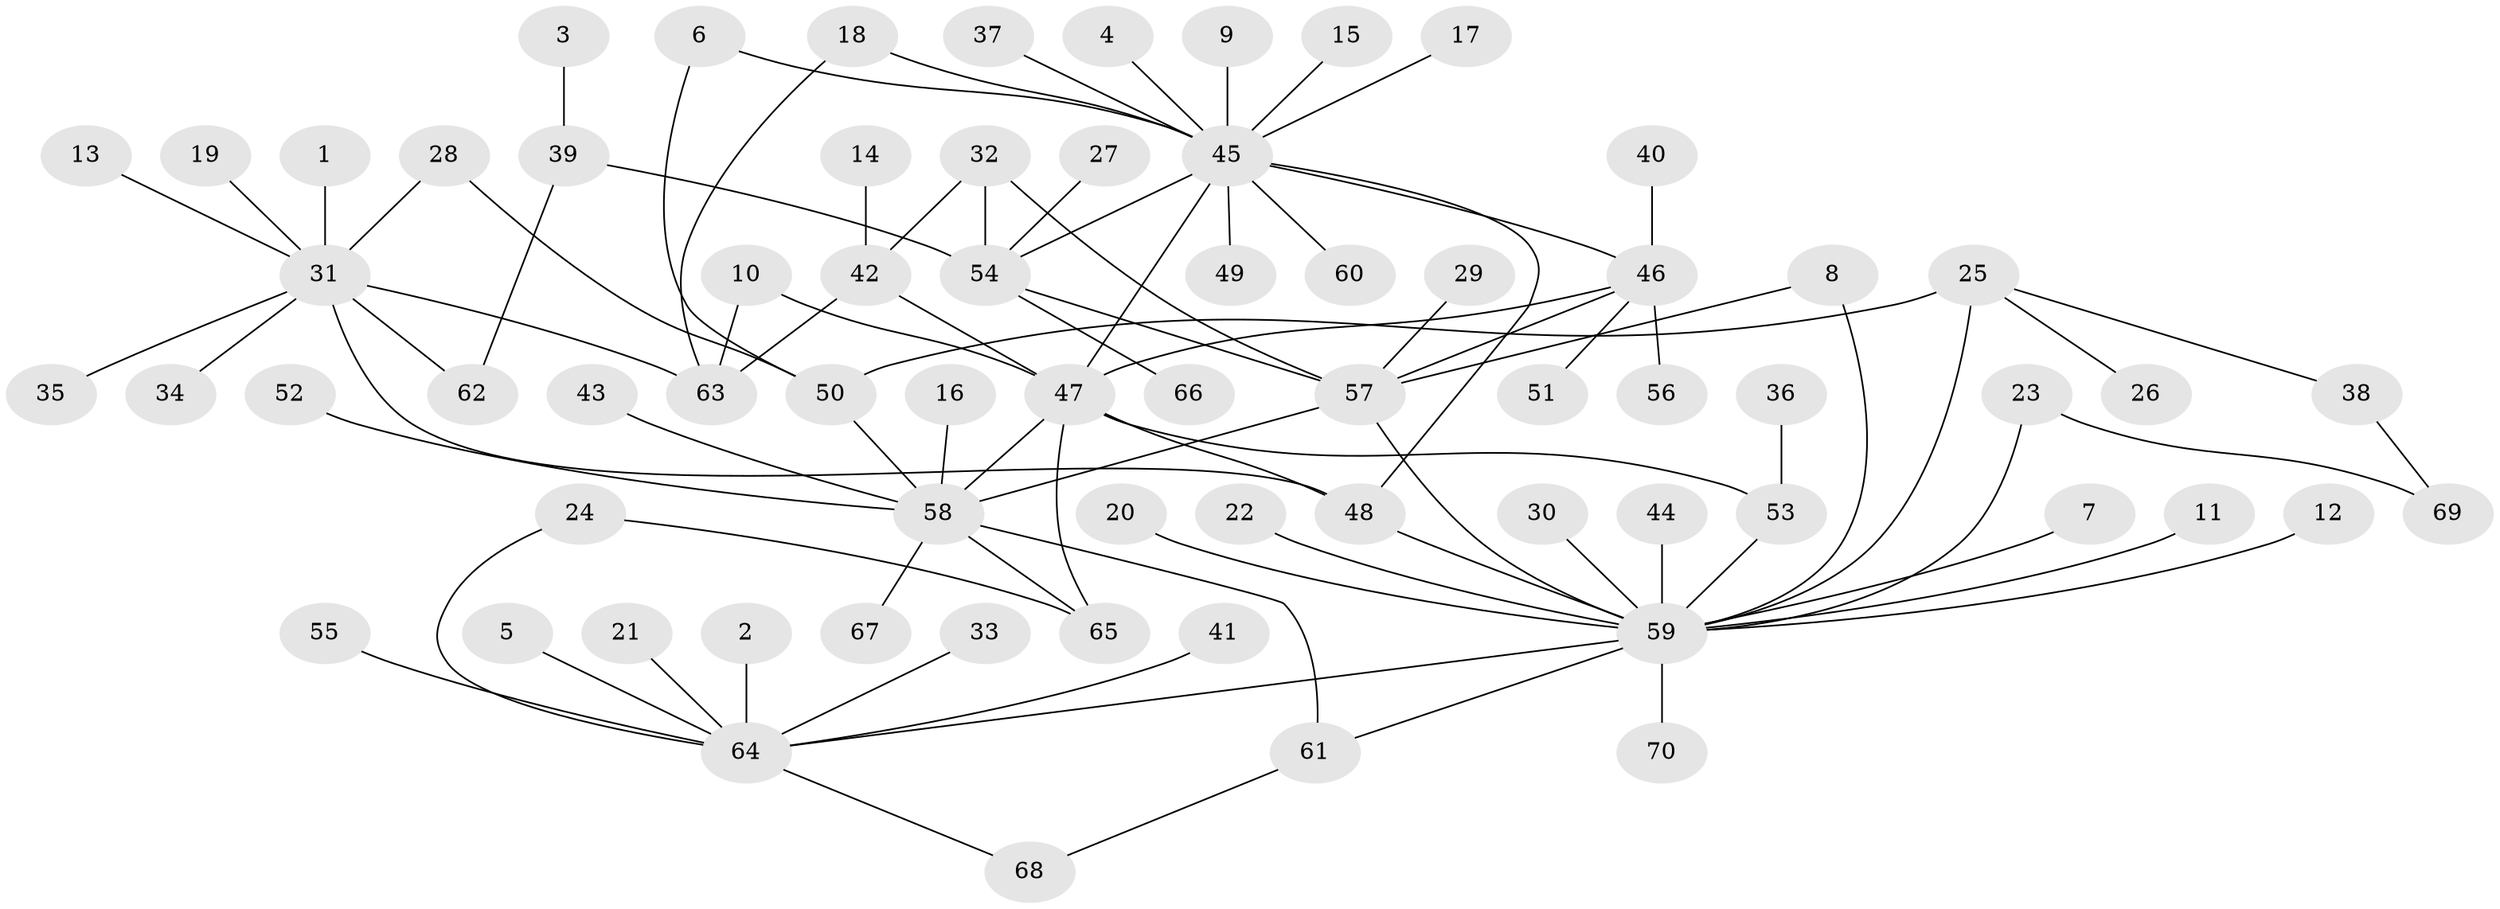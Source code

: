 // original degree distribution, {1: 0.5467625899280576, 17: 0.007194244604316547, 5: 0.04316546762589928, 8: 0.014388489208633094, 11: 0.007194244604316547, 7: 0.007194244604316547, 9: 0.014388489208633094, 2: 0.20863309352517986, 4: 0.04316546762589928, 15: 0.007194244604316547, 3: 0.08633093525179857, 6: 0.014388489208633094}
// Generated by graph-tools (version 1.1) at 2025/49/03/09/25 03:49:54]
// undirected, 70 vertices, 90 edges
graph export_dot {
graph [start="1"]
  node [color=gray90,style=filled];
  1;
  2;
  3;
  4;
  5;
  6;
  7;
  8;
  9;
  10;
  11;
  12;
  13;
  14;
  15;
  16;
  17;
  18;
  19;
  20;
  21;
  22;
  23;
  24;
  25;
  26;
  27;
  28;
  29;
  30;
  31;
  32;
  33;
  34;
  35;
  36;
  37;
  38;
  39;
  40;
  41;
  42;
  43;
  44;
  45;
  46;
  47;
  48;
  49;
  50;
  51;
  52;
  53;
  54;
  55;
  56;
  57;
  58;
  59;
  60;
  61;
  62;
  63;
  64;
  65;
  66;
  67;
  68;
  69;
  70;
  1 -- 31 [weight=1.0];
  2 -- 64 [weight=1.0];
  3 -- 39 [weight=1.0];
  4 -- 45 [weight=1.0];
  5 -- 64 [weight=1.0];
  6 -- 45 [weight=1.0];
  6 -- 50 [weight=1.0];
  7 -- 59 [weight=1.0];
  8 -- 57 [weight=1.0];
  8 -- 59 [weight=1.0];
  9 -- 45 [weight=1.0];
  10 -- 47 [weight=1.0];
  10 -- 63 [weight=1.0];
  11 -- 59 [weight=1.0];
  12 -- 59 [weight=1.0];
  13 -- 31 [weight=1.0];
  14 -- 42 [weight=1.0];
  15 -- 45 [weight=1.0];
  16 -- 58 [weight=1.0];
  17 -- 45 [weight=1.0];
  18 -- 45 [weight=1.0];
  18 -- 63 [weight=1.0];
  19 -- 31 [weight=1.0];
  20 -- 59 [weight=1.0];
  21 -- 64 [weight=1.0];
  22 -- 59 [weight=1.0];
  23 -- 59 [weight=1.0];
  23 -- 69 [weight=1.0];
  24 -- 64 [weight=1.0];
  24 -- 65 [weight=1.0];
  25 -- 26 [weight=1.0];
  25 -- 38 [weight=1.0];
  25 -- 50 [weight=1.0];
  25 -- 59 [weight=1.0];
  27 -- 54 [weight=1.0];
  28 -- 31 [weight=1.0];
  28 -- 50 [weight=1.0];
  29 -- 57 [weight=1.0];
  30 -- 59 [weight=1.0];
  31 -- 34 [weight=1.0];
  31 -- 35 [weight=1.0];
  31 -- 48 [weight=1.0];
  31 -- 62 [weight=1.0];
  31 -- 63 [weight=1.0];
  32 -- 42 [weight=1.0];
  32 -- 54 [weight=1.0];
  32 -- 57 [weight=1.0];
  33 -- 64 [weight=1.0];
  36 -- 53 [weight=1.0];
  37 -- 45 [weight=1.0];
  38 -- 69 [weight=1.0];
  39 -- 54 [weight=1.0];
  39 -- 62 [weight=1.0];
  40 -- 46 [weight=1.0];
  41 -- 64 [weight=1.0];
  42 -- 47 [weight=1.0];
  42 -- 63 [weight=1.0];
  43 -- 58 [weight=1.0];
  44 -- 59 [weight=1.0];
  45 -- 46 [weight=1.0];
  45 -- 47 [weight=1.0];
  45 -- 48 [weight=1.0];
  45 -- 49 [weight=1.0];
  45 -- 54 [weight=1.0];
  45 -- 60 [weight=1.0];
  46 -- 47 [weight=1.0];
  46 -- 51 [weight=1.0];
  46 -- 56 [weight=1.0];
  46 -- 57 [weight=1.0];
  47 -- 48 [weight=1.0];
  47 -- 53 [weight=1.0];
  47 -- 58 [weight=1.0];
  47 -- 65 [weight=1.0];
  48 -- 59 [weight=1.0];
  50 -- 58 [weight=1.0];
  52 -- 58 [weight=1.0];
  53 -- 59 [weight=1.0];
  54 -- 57 [weight=1.0];
  54 -- 66 [weight=1.0];
  55 -- 64 [weight=1.0];
  57 -- 58 [weight=1.0];
  57 -- 59 [weight=1.0];
  58 -- 61 [weight=1.0];
  58 -- 65 [weight=1.0];
  58 -- 67 [weight=1.0];
  59 -- 61 [weight=1.0];
  59 -- 64 [weight=1.0];
  59 -- 70 [weight=1.0];
  61 -- 68 [weight=1.0];
  64 -- 68 [weight=1.0];
}
